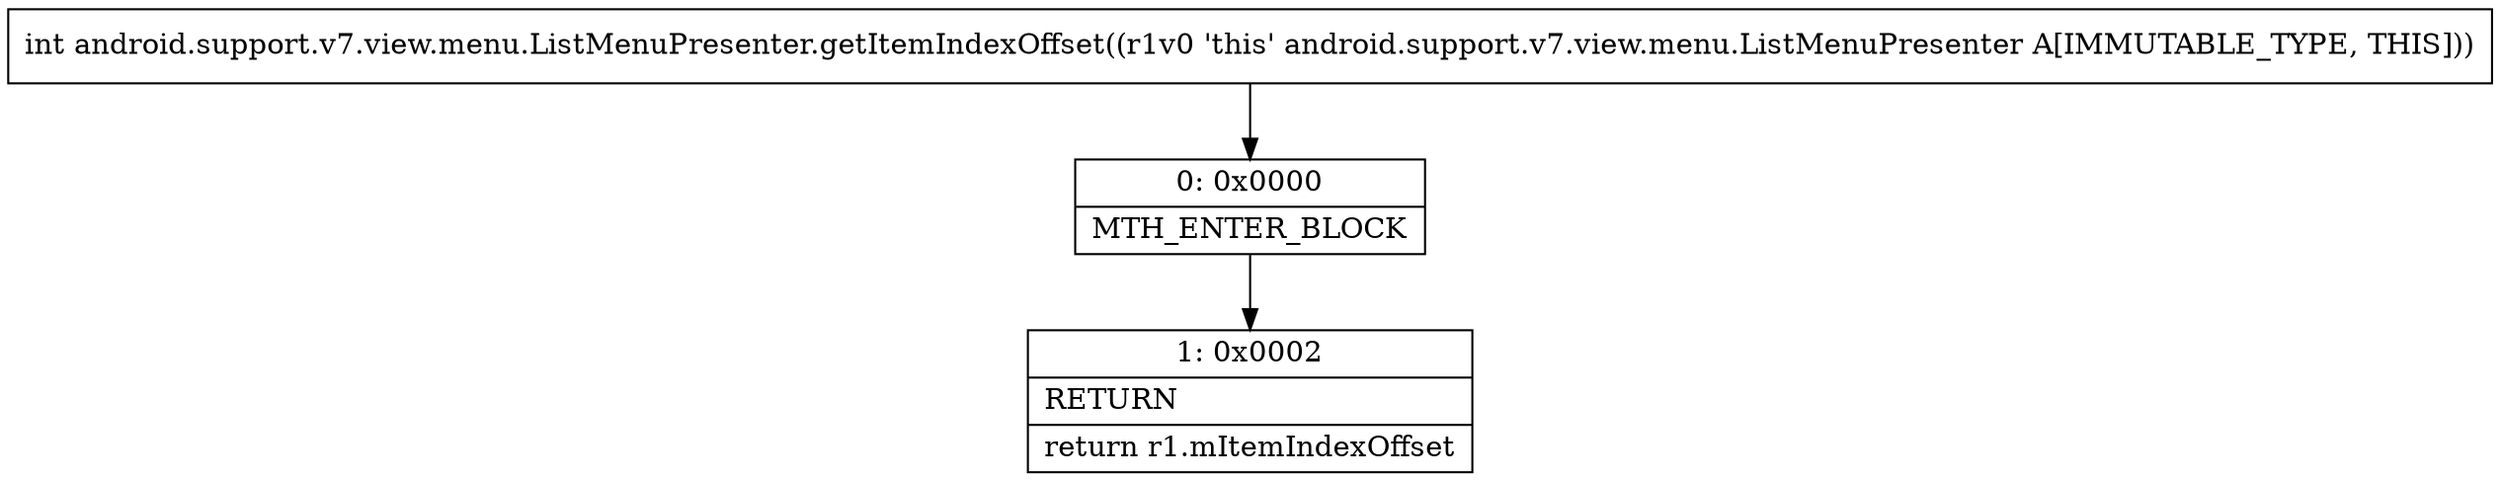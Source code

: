 digraph "CFG forandroid.support.v7.view.menu.ListMenuPresenter.getItemIndexOffset()I" {
Node_0 [shape=record,label="{0\:\ 0x0000|MTH_ENTER_BLOCK\l}"];
Node_1 [shape=record,label="{1\:\ 0x0002|RETURN\l|return r1.mItemIndexOffset\l}"];
MethodNode[shape=record,label="{int android.support.v7.view.menu.ListMenuPresenter.getItemIndexOffset((r1v0 'this' android.support.v7.view.menu.ListMenuPresenter A[IMMUTABLE_TYPE, THIS])) }"];
MethodNode -> Node_0;
Node_0 -> Node_1;
}

